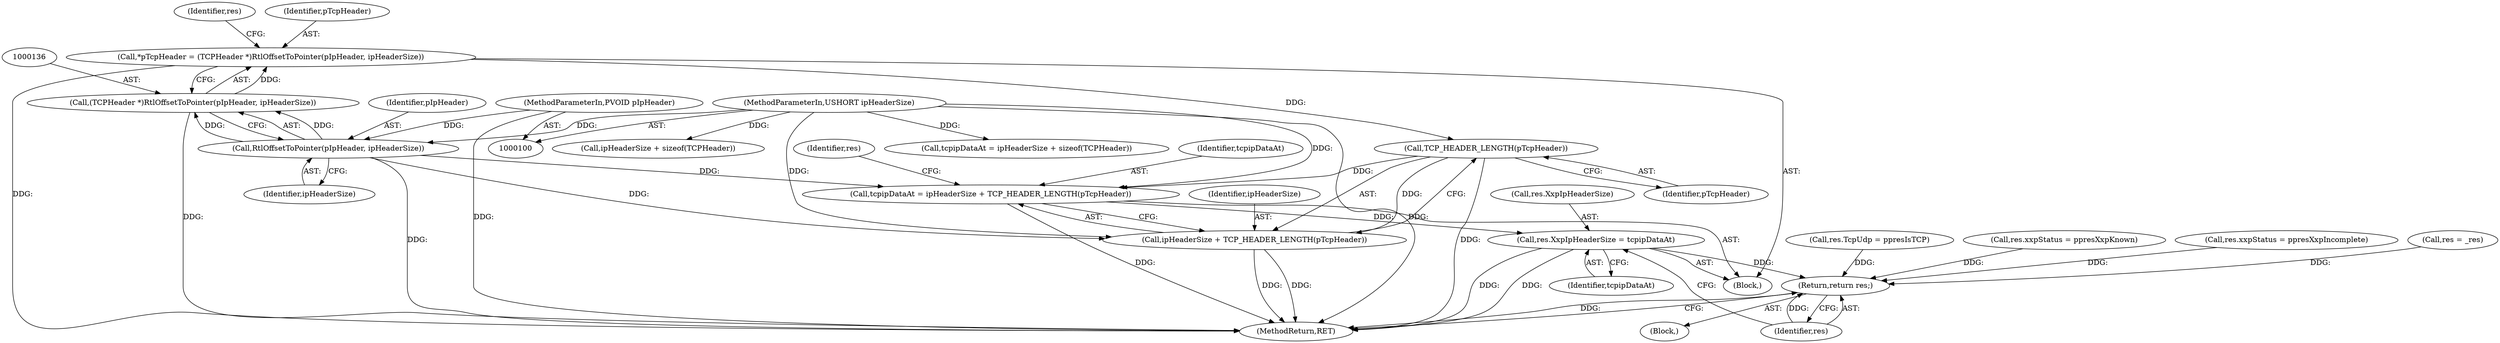 digraph "0_kvm-guest-drivers-windows_fbfa4d1083ea84c5429992ca3e996d7d4fbc8238_1@pointer" {
"1000149" [label="(Call,TCP_HEADER_LENGTH(pTcpHeader))"];
"1000133" [label="(Call,*pTcpHeader = (TCPHeader *)RtlOffsetToPointer(pIpHeader, ipHeaderSize))"];
"1000135" [label="(Call,(TCPHeader *)RtlOffsetToPointer(pIpHeader, ipHeaderSize))"];
"1000137" [label="(Call,RtlOffsetToPointer(pIpHeader, ipHeaderSize))"];
"1000102" [label="(MethodParameterIn,PVOID pIpHeader)"];
"1000104" [label="(MethodParameterIn,USHORT ipHeaderSize)"];
"1000145" [label="(Call,tcpipDataAt = ipHeaderSize + TCP_HEADER_LENGTH(pTcpHeader))"];
"1000151" [label="(Call,res.XxpIpHeaderSize = tcpipDataAt)"];
"1000165" [label="(Return,return res;)"];
"1000147" [label="(Call,ipHeaderSize + TCP_HEADER_LENGTH(pTcpHeader))"];
"1000142" [label="(Identifier,res)"];
"1000149" [label="(Call,TCP_HEADER_LENGTH(pTcpHeader))"];
"1000139" [label="(Identifier,ipHeaderSize)"];
"1000111" [label="(Call,tcpipDataAt = ipHeaderSize + sizeof(TCPHeader))"];
"1000113" [label="(Call,ipHeaderSize + sizeof(TCPHeader))"];
"1000165" [label="(Return,return res;)"];
"1000105" [label="(Block,)"];
"1000167" [label="(MethodReturn,RET)"];
"1000148" [label="(Identifier,ipHeaderSize)"];
"1000134" [label="(Identifier,pTcpHeader)"];
"1000122" [label="(Call,res.TcpUdp = ppresIsTCP)"];
"1000155" [label="(Identifier,tcpipDataAt)"];
"1000104" [label="(MethodParameterIn,USHORT ipHeaderSize)"];
"1000140" [label="(Call,res.xxpStatus = ppresXxpKnown)"];
"1000102" [label="(MethodParameterIn,PVOID pIpHeader)"];
"1000147" [label="(Call,ipHeaderSize + TCP_HEADER_LENGTH(pTcpHeader))"];
"1000117" [label="(Call,res.xxpStatus = ppresXxpIncomplete)"];
"1000150" [label="(Identifier,pTcpHeader)"];
"1000135" [label="(Call,(TCPHeader *)RtlOffsetToPointer(pIpHeader, ipHeaderSize))"];
"1000166" [label="(Identifier,res)"];
"1000133" [label="(Call,*pTcpHeader = (TCPHeader *)RtlOffsetToPointer(pIpHeader, ipHeaderSize))"];
"1000152" [label="(Call,res.XxpIpHeaderSize)"];
"1000138" [label="(Identifier,pIpHeader)"];
"1000131" [label="(Block,)"];
"1000137" [label="(Call,RtlOffsetToPointer(pIpHeader, ipHeaderSize))"];
"1000146" [label="(Identifier,tcpipDataAt)"];
"1000108" [label="(Call,res = _res)"];
"1000153" [label="(Identifier,res)"];
"1000145" [label="(Call,tcpipDataAt = ipHeaderSize + TCP_HEADER_LENGTH(pTcpHeader))"];
"1000151" [label="(Call,res.XxpIpHeaderSize = tcpipDataAt)"];
"1000149" -> "1000147"  [label="AST: "];
"1000149" -> "1000150"  [label="CFG: "];
"1000150" -> "1000149"  [label="AST: "];
"1000147" -> "1000149"  [label="CFG: "];
"1000149" -> "1000167"  [label="DDG: "];
"1000149" -> "1000145"  [label="DDG: "];
"1000149" -> "1000147"  [label="DDG: "];
"1000133" -> "1000149"  [label="DDG: "];
"1000133" -> "1000131"  [label="AST: "];
"1000133" -> "1000135"  [label="CFG: "];
"1000134" -> "1000133"  [label="AST: "];
"1000135" -> "1000133"  [label="AST: "];
"1000142" -> "1000133"  [label="CFG: "];
"1000133" -> "1000167"  [label="DDG: "];
"1000135" -> "1000133"  [label="DDG: "];
"1000135" -> "1000137"  [label="CFG: "];
"1000136" -> "1000135"  [label="AST: "];
"1000137" -> "1000135"  [label="AST: "];
"1000135" -> "1000167"  [label="DDG: "];
"1000137" -> "1000135"  [label="DDG: "];
"1000137" -> "1000135"  [label="DDG: "];
"1000137" -> "1000139"  [label="CFG: "];
"1000138" -> "1000137"  [label="AST: "];
"1000139" -> "1000137"  [label="AST: "];
"1000137" -> "1000167"  [label="DDG: "];
"1000102" -> "1000137"  [label="DDG: "];
"1000104" -> "1000137"  [label="DDG: "];
"1000137" -> "1000145"  [label="DDG: "];
"1000137" -> "1000147"  [label="DDG: "];
"1000102" -> "1000100"  [label="AST: "];
"1000102" -> "1000167"  [label="DDG: "];
"1000104" -> "1000100"  [label="AST: "];
"1000104" -> "1000167"  [label="DDG: "];
"1000104" -> "1000111"  [label="DDG: "];
"1000104" -> "1000113"  [label="DDG: "];
"1000104" -> "1000145"  [label="DDG: "];
"1000104" -> "1000147"  [label="DDG: "];
"1000145" -> "1000131"  [label="AST: "];
"1000145" -> "1000147"  [label="CFG: "];
"1000146" -> "1000145"  [label="AST: "];
"1000147" -> "1000145"  [label="AST: "];
"1000153" -> "1000145"  [label="CFG: "];
"1000145" -> "1000167"  [label="DDG: "];
"1000145" -> "1000151"  [label="DDG: "];
"1000151" -> "1000131"  [label="AST: "];
"1000151" -> "1000155"  [label="CFG: "];
"1000152" -> "1000151"  [label="AST: "];
"1000155" -> "1000151"  [label="AST: "];
"1000166" -> "1000151"  [label="CFG: "];
"1000151" -> "1000167"  [label="DDG: "];
"1000151" -> "1000167"  [label="DDG: "];
"1000151" -> "1000165"  [label="DDG: "];
"1000165" -> "1000105"  [label="AST: "];
"1000165" -> "1000166"  [label="CFG: "];
"1000166" -> "1000165"  [label="AST: "];
"1000167" -> "1000165"  [label="CFG: "];
"1000165" -> "1000167"  [label="DDG: "];
"1000166" -> "1000165"  [label="DDG: "];
"1000117" -> "1000165"  [label="DDG: "];
"1000108" -> "1000165"  [label="DDG: "];
"1000122" -> "1000165"  [label="DDG: "];
"1000140" -> "1000165"  [label="DDG: "];
"1000148" -> "1000147"  [label="AST: "];
"1000147" -> "1000167"  [label="DDG: "];
"1000147" -> "1000167"  [label="DDG: "];
}
